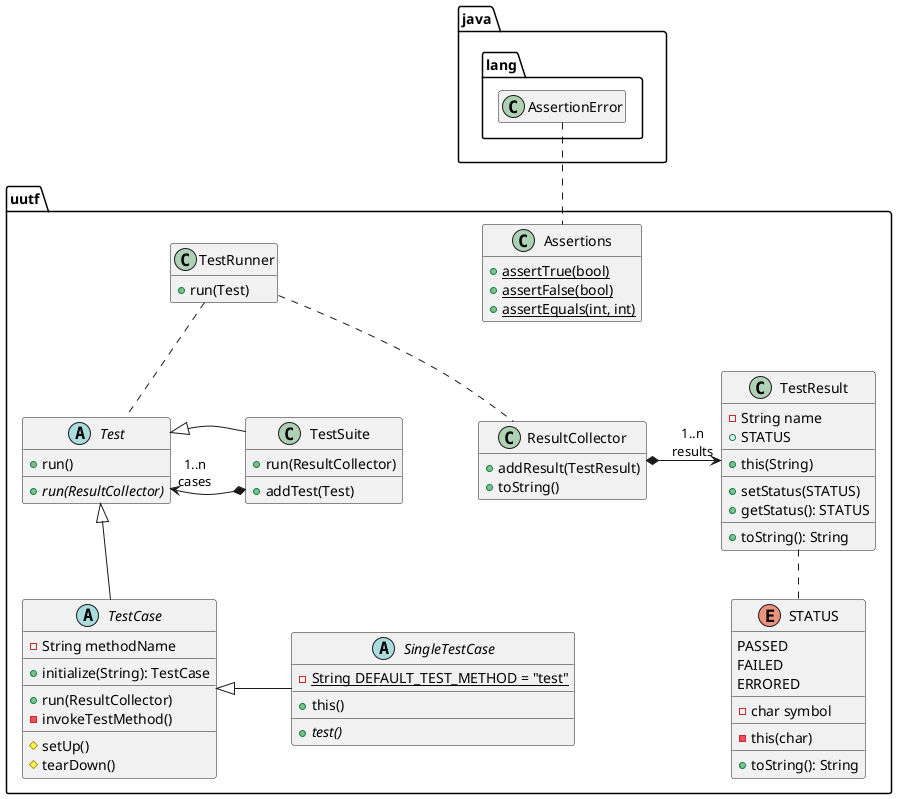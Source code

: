 @startuml

skinparam nodesep 75
skinparam ranksep 50
hide empty members

package uutf {

  class Assertions {
    + {static} assertTrue(bool)
    + {static} assertFalse(bool)
    + {static} assertEquals(int, int)
  }

  abstract class Test {
    + run()
    __
    + {abstract} run(ResultCollector)
  }

  abstract class TestCase {
    - String methodName
    __
    + initialize(String): TestCase
    __
    + run(ResultCollector)
    - invokeTestMethod()
    __
    # setUp()
    # tearDown()
  }

  abstract class SingleTestCase {
    - {static} String DEFAULT_TEST_METHOD = "test"
    __
    + this()
    __
    + {abstract} test()
  }

  TestCase <|- SingleTestCase


  class TestSuite {
    + run(ResultCollector)
    __
    + addTest(Test)
  }

  TestSuite *-> "1..n\ncases" Test

  class TestRunner {
    + run(Test)
  }

  TestRunner .. Test

  Test <|-- TestCase
  Test <|-- TestSuite

  class ResultCollector {
    + addResult(TestResult)
    + toString()
  }

  ResultCollector *-> "1..n\nresults" TestResult

  Assertions .[hidden]. ResultCollector

  enum STATUS {
    PASSED
    FAILED
    ERRORED
    __
    - char symbol
    __
    - this(char)
    __
    + toString(): String
  }

  class TestResult {
    - String name
    + STATUS
    __
    + this(String)
    __
    + setStatus(STATUS)
    + getStatus(): STATUS
    __
    + toString(): String
  }

TestResult .. STATUS
TestRunner .. ResultCollector

}

package java.lang {
  class AssertionError
}

AssertionError .. Assertions





@enduml
